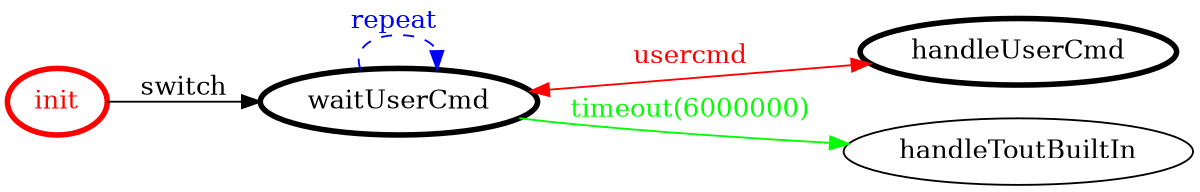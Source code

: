 /*
*
* A GraphViz DOT FSM description 
* Please use a GraphViz visualizer (like http://www.webgraphviz.com)
*  
*/

digraph finite_state_machine {
	rankdir=LR
	size="8,5"
	
	init [ color = red ][ fontcolor = red ][ penwidth = 3 ]
	handleUserCmd [ color = black ][ fontcolor = black ][ penwidth = 3 ]
	waitUserCmd [ color = black ][ fontcolor = black ][ penwidth = 3 ]
	
	waitUserCmd -> handleUserCmd [ label = "usercmd" ][ color = red ][ fontcolor = red ][ dir = both ]
	waitUserCmd -> handleToutBuiltIn [ label = "timeout(6000000)" ][ color = green ][ fontcolor = green ]
	waitUserCmd -> waitUserCmd [ label = "repeat "][ style = dashed ][ color = blue ][ fontcolor = blue ]
	init -> waitUserCmd [ label = "switch" ][ color = black ][ fontcolor = black ]
}
